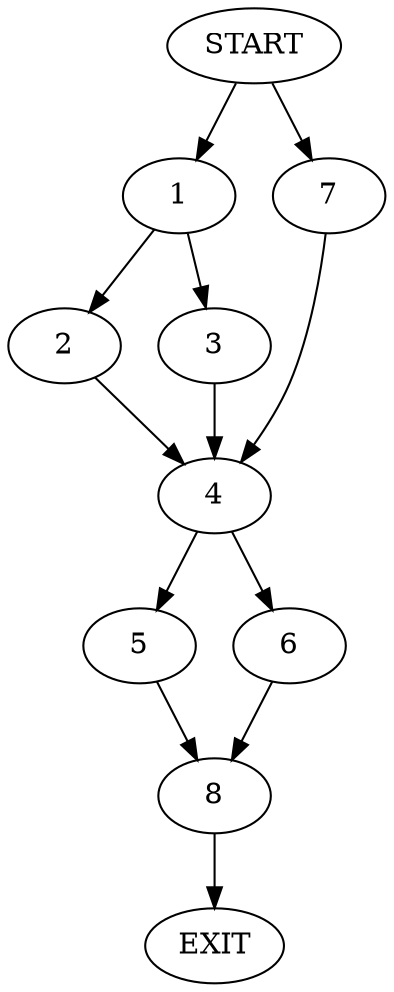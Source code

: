 digraph {
0 [label="START"]
9 [label="EXIT"]
0 -> 1
1 -> 2
1 -> 3
2 -> 4
3 -> 4
4 -> 5
4 -> 6
0 -> 7
7 -> 4
5 -> 8
6 -> 8
8 -> 9
}
